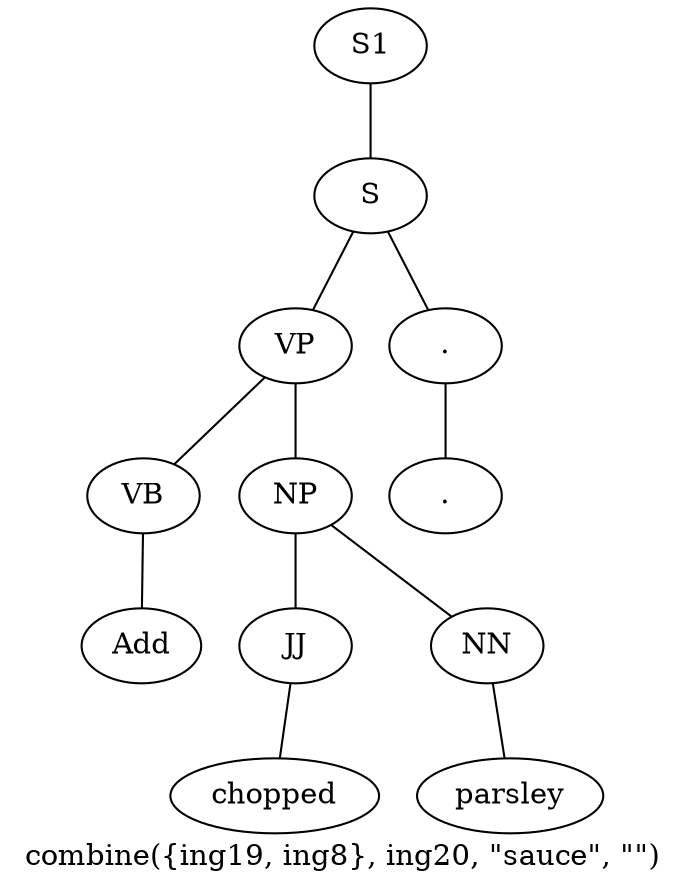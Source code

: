 graph SyntaxGraph {
	label = "combine({ing19, ing8}, ing20, \"sauce\", \"\")";
	Node0 [label="S1"];
	Node1 [label="S"];
	Node2 [label="VP"];
	Node3 [label="VB"];
	Node4 [label="Add"];
	Node5 [label="NP"];
	Node6 [label="JJ"];
	Node7 [label="chopped"];
	Node8 [label="NN"];
	Node9 [label="parsley"];
	Node10 [label="."];
	Node11 [label="."];

	Node0 -- Node1;
	Node1 -- Node2;
	Node1 -- Node10;
	Node2 -- Node3;
	Node2 -- Node5;
	Node3 -- Node4;
	Node5 -- Node6;
	Node5 -- Node8;
	Node6 -- Node7;
	Node8 -- Node9;
	Node10 -- Node11;
}